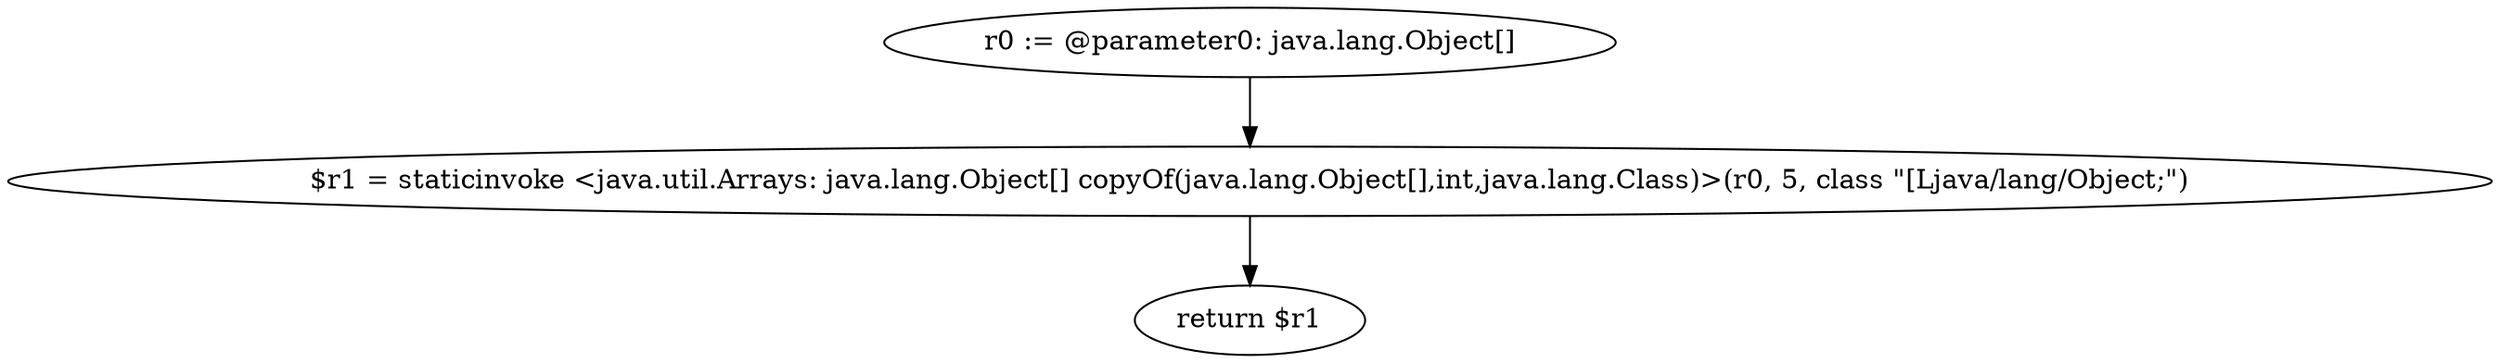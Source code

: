 digraph "unitGraph" {
    "r0 := @parameter0: java.lang.Object[]"
    "$r1 = staticinvoke <java.util.Arrays: java.lang.Object[] copyOf(java.lang.Object[],int,java.lang.Class)>(r0, 5, class \"[Ljava/lang/Object;\")"
    "return $r1"
    "r0 := @parameter0: java.lang.Object[]"->"$r1 = staticinvoke <java.util.Arrays: java.lang.Object[] copyOf(java.lang.Object[],int,java.lang.Class)>(r0, 5, class \"[Ljava/lang/Object;\")";
    "$r1 = staticinvoke <java.util.Arrays: java.lang.Object[] copyOf(java.lang.Object[],int,java.lang.Class)>(r0, 5, class \"[Ljava/lang/Object;\")"->"return $r1";
}
